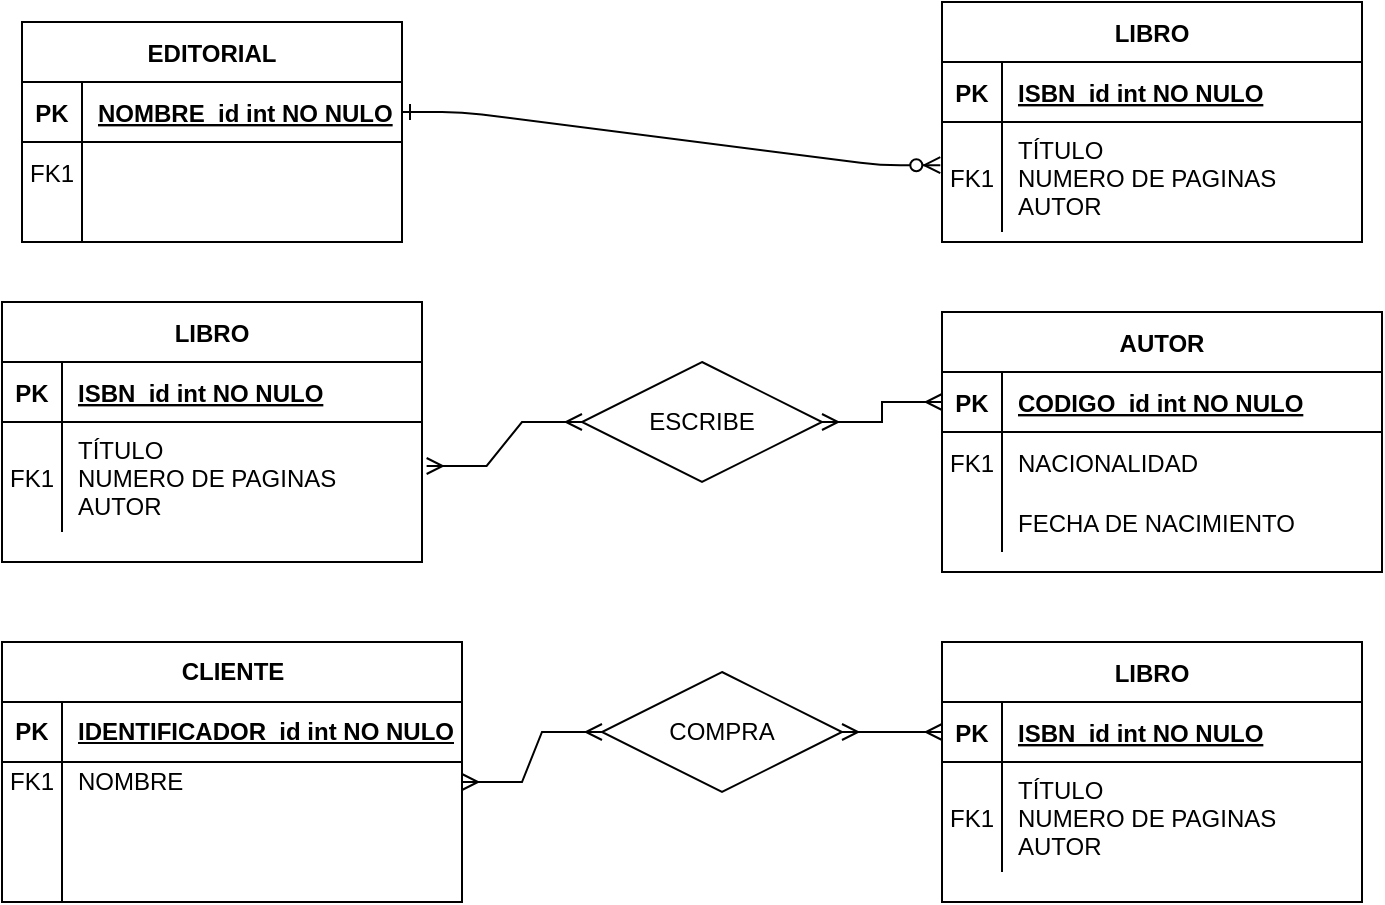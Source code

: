 <mxfile version="24.7.7">
  <diagram id="R2lEEEUBdFMjLlhIrx00" name="Page-1">
    <mxGraphModel dx="1050" dy="522" grid="1" gridSize="10" guides="1" tooltips="1" connect="1" arrows="1" fold="1" page="1" pageScale="1" pageWidth="850" pageHeight="1100" math="0" shadow="0" extFonts="Permanent Marker^https://fonts.googleapis.com/css?family=Permanent+Marker">
      <root>
        <mxCell id="0" />
        <mxCell id="1" parent="0" />
        <mxCell id="x-2X8k5gHNhmVMbeUeTu-1" value="&lt;font style=&quot;vertical-align: inherit;&quot;&gt;&lt;font style=&quot;vertical-align: inherit;&quot;&gt;CLIENTE&lt;/font&gt;&lt;/font&gt;" style="shape=table;startSize=30;container=1;collapsible=1;childLayout=tableLayout;fixedRows=1;rowLines=0;fontStyle=1;align=center;resizeLast=1;html=1;" vertex="1" parent="1">
          <mxGeometry x="40" y="350" width="230" height="130" as="geometry" />
        </mxCell>
        <mxCell id="x-2X8k5gHNhmVMbeUeTu-2" value="" style="shape=tableRow;horizontal=0;startSize=0;swimlaneHead=0;swimlaneBody=0;fillColor=none;collapsible=0;dropTarget=0;points=[[0,0.5],[1,0.5]];portConstraint=eastwest;top=0;left=0;right=0;bottom=1;" vertex="1" parent="x-2X8k5gHNhmVMbeUeTu-1">
          <mxGeometry y="30" width="230" height="30" as="geometry" />
        </mxCell>
        <mxCell id="x-2X8k5gHNhmVMbeUeTu-3" value="PK" style="shape=partialRectangle;connectable=0;fillColor=none;top=0;left=0;bottom=0;right=0;fontStyle=1;overflow=hidden;whiteSpace=wrap;html=1;" vertex="1" parent="x-2X8k5gHNhmVMbeUeTu-2">
          <mxGeometry width="30" height="30" as="geometry">
            <mxRectangle width="30" height="30" as="alternateBounds" />
          </mxGeometry>
        </mxCell>
        <mxCell id="x-2X8k5gHNhmVMbeUeTu-4" value="&lt;span style=&quot;text-wrap: nowrap;&quot;&gt;&lt;font style=&quot;vertical-align: inherit;&quot;&gt;&lt;font style=&quot;vertical-align: inherit;&quot;&gt;IDENTIFICADOR_id int NO NULO&lt;/font&gt;&lt;/font&gt;&lt;/span&gt;" style="shape=partialRectangle;connectable=0;fillColor=none;top=0;left=0;bottom=0;right=0;align=left;spacingLeft=6;fontStyle=5;overflow=hidden;whiteSpace=wrap;html=1;" vertex="1" parent="x-2X8k5gHNhmVMbeUeTu-2">
          <mxGeometry x="30" width="200" height="30" as="geometry">
            <mxRectangle width="200" height="30" as="alternateBounds" />
          </mxGeometry>
        </mxCell>
        <mxCell id="x-2X8k5gHNhmVMbeUeTu-5" value="" style="shape=tableRow;horizontal=0;startSize=0;swimlaneHead=0;swimlaneBody=0;fillColor=none;collapsible=0;dropTarget=0;points=[[0,0.5],[1,0.5]];portConstraint=eastwest;top=0;left=0;right=0;bottom=0;" vertex="1" parent="x-2X8k5gHNhmVMbeUeTu-1">
          <mxGeometry y="60" width="230" height="20" as="geometry" />
        </mxCell>
        <mxCell id="x-2X8k5gHNhmVMbeUeTu-6" value="&lt;font style=&quot;vertical-align: inherit;&quot;&gt;&lt;font style=&quot;vertical-align: inherit;&quot;&gt;FK1&lt;/font&gt;&lt;/font&gt;" style="shape=partialRectangle;connectable=0;fillColor=none;top=0;left=0;bottom=0;right=0;editable=1;overflow=hidden;whiteSpace=wrap;html=1;" vertex="1" parent="x-2X8k5gHNhmVMbeUeTu-5">
          <mxGeometry width="30" height="20" as="geometry">
            <mxRectangle width="30" height="20" as="alternateBounds" />
          </mxGeometry>
        </mxCell>
        <mxCell id="x-2X8k5gHNhmVMbeUeTu-7" value="&lt;font style=&quot;vertical-align: inherit;&quot;&gt;&lt;font style=&quot;vertical-align: inherit;&quot;&gt;NOMBRE&lt;/font&gt;&lt;/font&gt;" style="shape=partialRectangle;connectable=0;fillColor=none;top=0;left=0;bottom=0;right=0;align=left;spacingLeft=6;overflow=hidden;whiteSpace=wrap;html=1;" vertex="1" parent="x-2X8k5gHNhmVMbeUeTu-5">
          <mxGeometry x="30" width="200" height="20" as="geometry">
            <mxRectangle width="200" height="20" as="alternateBounds" />
          </mxGeometry>
        </mxCell>
        <mxCell id="x-2X8k5gHNhmVMbeUeTu-8" value="" style="shape=tableRow;horizontal=0;startSize=0;swimlaneHead=0;swimlaneBody=0;fillColor=none;collapsible=0;dropTarget=0;points=[[0,0.5],[1,0.5]];portConstraint=eastwest;top=0;left=0;right=0;bottom=0;" vertex="1" parent="x-2X8k5gHNhmVMbeUeTu-1">
          <mxGeometry y="80" width="230" height="30" as="geometry" />
        </mxCell>
        <mxCell id="x-2X8k5gHNhmVMbeUeTu-9" value="" style="shape=partialRectangle;connectable=0;fillColor=none;top=0;left=0;bottom=0;right=0;editable=1;overflow=hidden;whiteSpace=wrap;html=1;" vertex="1" parent="x-2X8k5gHNhmVMbeUeTu-8">
          <mxGeometry width="30" height="30" as="geometry">
            <mxRectangle width="30" height="30" as="alternateBounds" />
          </mxGeometry>
        </mxCell>
        <mxCell id="x-2X8k5gHNhmVMbeUeTu-10" value="" style="shape=partialRectangle;connectable=0;fillColor=none;top=0;left=0;bottom=0;right=0;align=left;spacingLeft=6;overflow=hidden;whiteSpace=wrap;html=1;" vertex="1" parent="x-2X8k5gHNhmVMbeUeTu-8">
          <mxGeometry x="30" width="200" height="30" as="geometry">
            <mxRectangle width="200" height="30" as="alternateBounds" />
          </mxGeometry>
        </mxCell>
        <mxCell id="x-2X8k5gHNhmVMbeUeTu-11" value="" style="shape=tableRow;horizontal=0;startSize=0;swimlaneHead=0;swimlaneBody=0;fillColor=none;collapsible=0;dropTarget=0;points=[[0,0.5],[1,0.5]];portConstraint=eastwest;top=0;left=0;right=0;bottom=0;" vertex="1" parent="x-2X8k5gHNhmVMbeUeTu-1">
          <mxGeometry y="110" width="230" height="20" as="geometry" />
        </mxCell>
        <mxCell id="x-2X8k5gHNhmVMbeUeTu-12" value="" style="shape=partialRectangle;connectable=0;fillColor=none;top=0;left=0;bottom=0;right=0;editable=1;overflow=hidden;whiteSpace=wrap;html=1;" vertex="1" parent="x-2X8k5gHNhmVMbeUeTu-11">
          <mxGeometry width="30" height="20" as="geometry">
            <mxRectangle width="30" height="20" as="alternateBounds" />
          </mxGeometry>
        </mxCell>
        <mxCell id="x-2X8k5gHNhmVMbeUeTu-13" value="" style="shape=partialRectangle;connectable=0;fillColor=none;top=0;left=0;bottom=0;right=0;align=left;spacingLeft=6;overflow=hidden;whiteSpace=wrap;html=1;" vertex="1" parent="x-2X8k5gHNhmVMbeUeTu-11">
          <mxGeometry x="30" width="200" height="20" as="geometry">
            <mxRectangle width="200" height="20" as="alternateBounds" />
          </mxGeometry>
        </mxCell>
        <mxCell id="x-2X8k5gHNhmVMbeUeTu-14" value="EDITORIAL" style="shape=table;startSize=30;container=1;collapsible=1;childLayout=tableLayout;fixedRows=1;rowLines=0;fontStyle=1;align=center;resizeLast=1;" vertex="1" parent="1">
          <mxGeometry x="50" y="40" width="190" height="110" as="geometry" />
        </mxCell>
        <mxCell id="x-2X8k5gHNhmVMbeUeTu-15" value="" style="shape=partialRectangle;collapsible=0;dropTarget=0;pointerEvents=0;fillColor=none;points=[[0,0.5],[1,0.5]];portConstraint=eastwest;top=0;left=0;right=0;bottom=1;" vertex="1" parent="x-2X8k5gHNhmVMbeUeTu-14">
          <mxGeometry y="30" width="190" height="30" as="geometry" />
        </mxCell>
        <mxCell id="x-2X8k5gHNhmVMbeUeTu-16" value="PK" style="shape=partialRectangle;overflow=hidden;connectable=0;fillColor=none;top=0;left=0;bottom=0;right=0;fontStyle=1;" vertex="1" parent="x-2X8k5gHNhmVMbeUeTu-15">
          <mxGeometry width="30" height="30" as="geometry">
            <mxRectangle width="30" height="30" as="alternateBounds" />
          </mxGeometry>
        </mxCell>
        <mxCell id="x-2X8k5gHNhmVMbeUeTu-17" value="NOMBRE_id int NO NULO" style="shape=partialRectangle;overflow=hidden;connectable=0;fillColor=none;top=0;left=0;bottom=0;right=0;align=left;spacingLeft=6;fontStyle=5;" vertex="1" parent="x-2X8k5gHNhmVMbeUeTu-15">
          <mxGeometry x="30" width="160" height="30" as="geometry">
            <mxRectangle width="160" height="30" as="alternateBounds" />
          </mxGeometry>
        </mxCell>
        <mxCell id="x-2X8k5gHNhmVMbeUeTu-18" value="" style="shape=partialRectangle;collapsible=0;dropTarget=0;pointerEvents=0;fillColor=none;points=[[0,0.5],[1,0.5]];portConstraint=eastwest;top=0;left=0;right=0;bottom=0;" vertex="1" parent="x-2X8k5gHNhmVMbeUeTu-14">
          <mxGeometry y="60" width="190" height="30" as="geometry" />
        </mxCell>
        <mxCell id="x-2X8k5gHNhmVMbeUeTu-19" value="FK1" style="shape=partialRectangle;overflow=hidden;connectable=0;fillColor=none;top=0;left=0;bottom=0;right=0;" vertex="1" parent="x-2X8k5gHNhmVMbeUeTu-18">
          <mxGeometry width="30" height="30" as="geometry">
            <mxRectangle width="30" height="30" as="alternateBounds" />
          </mxGeometry>
        </mxCell>
        <mxCell id="x-2X8k5gHNhmVMbeUeTu-20" value="" style="shape=partialRectangle;overflow=hidden;connectable=0;fillColor=none;top=0;left=0;bottom=0;right=0;align=left;spacingLeft=6;" vertex="1" parent="x-2X8k5gHNhmVMbeUeTu-18">
          <mxGeometry x="30" width="160" height="30" as="geometry">
            <mxRectangle width="160" height="30" as="alternateBounds" />
          </mxGeometry>
        </mxCell>
        <mxCell id="x-2X8k5gHNhmVMbeUeTu-21" value="" style="shape=partialRectangle;collapsible=0;dropTarget=0;pointerEvents=0;fillColor=none;points=[[0,0.5],[1,0.5]];portConstraint=eastwest;top=0;left=0;right=0;bottom=0;" vertex="1" parent="x-2X8k5gHNhmVMbeUeTu-14">
          <mxGeometry y="90" width="190" height="20" as="geometry" />
        </mxCell>
        <mxCell id="x-2X8k5gHNhmVMbeUeTu-22" value="" style="shape=partialRectangle;overflow=hidden;connectable=0;fillColor=none;top=0;left=0;bottom=0;right=0;" vertex="1" parent="x-2X8k5gHNhmVMbeUeTu-21">
          <mxGeometry width="30" height="20" as="geometry">
            <mxRectangle width="30" height="20" as="alternateBounds" />
          </mxGeometry>
        </mxCell>
        <mxCell id="x-2X8k5gHNhmVMbeUeTu-23" value="" style="shape=partialRectangle;overflow=hidden;connectable=0;fillColor=none;top=0;left=0;bottom=0;right=0;align=left;spacingLeft=6;" vertex="1" parent="x-2X8k5gHNhmVMbeUeTu-21">
          <mxGeometry x="30" width="160" height="20" as="geometry">
            <mxRectangle width="160" height="20" as="alternateBounds" />
          </mxGeometry>
        </mxCell>
        <mxCell id="x-2X8k5gHNhmVMbeUeTu-24" value="LIBRO" style="shape=table;startSize=30;container=1;collapsible=1;childLayout=tableLayout;fixedRows=1;rowLines=0;fontStyle=1;align=center;resizeLast=1;" vertex="1" parent="1">
          <mxGeometry x="510" y="30" width="210" height="120" as="geometry" />
        </mxCell>
        <mxCell id="x-2X8k5gHNhmVMbeUeTu-25" value="" style="shape=partialRectangle;collapsible=0;dropTarget=0;pointerEvents=0;fillColor=none;points=[[0,0.5],[1,0.5]];portConstraint=eastwest;top=0;left=0;right=0;bottom=1;" vertex="1" parent="x-2X8k5gHNhmVMbeUeTu-24">
          <mxGeometry y="30" width="210" height="30" as="geometry" />
        </mxCell>
        <mxCell id="x-2X8k5gHNhmVMbeUeTu-26" value="PK" style="shape=partialRectangle;overflow=hidden;connectable=0;fillColor=none;top=0;left=0;bottom=0;right=0;fontStyle=1;" vertex="1" parent="x-2X8k5gHNhmVMbeUeTu-25">
          <mxGeometry width="30" height="30" as="geometry">
            <mxRectangle width="30" height="30" as="alternateBounds" />
          </mxGeometry>
        </mxCell>
        <mxCell id="x-2X8k5gHNhmVMbeUeTu-27" value="ISBN_id int NO NULO" style="shape=partialRectangle;overflow=hidden;connectable=0;fillColor=none;top=0;left=0;bottom=0;right=0;align=left;spacingLeft=6;fontStyle=5;" vertex="1" parent="x-2X8k5gHNhmVMbeUeTu-25">
          <mxGeometry x="30" width="180" height="30" as="geometry">
            <mxRectangle width="180" height="30" as="alternateBounds" />
          </mxGeometry>
        </mxCell>
        <mxCell id="x-2X8k5gHNhmVMbeUeTu-28" value="" style="shape=partialRectangle;collapsible=0;dropTarget=0;pointerEvents=0;fillColor=none;points=[[0,0.5],[1,0.5]];portConstraint=eastwest;top=0;left=0;right=0;bottom=0;" vertex="1" parent="x-2X8k5gHNhmVMbeUeTu-24">
          <mxGeometry y="60" width="210" height="55" as="geometry" />
        </mxCell>
        <mxCell id="x-2X8k5gHNhmVMbeUeTu-29" value="FK1" style="shape=partialRectangle;overflow=hidden;connectable=0;fillColor=none;top=0;left=0;bottom=0;right=0;" vertex="1" parent="x-2X8k5gHNhmVMbeUeTu-28">
          <mxGeometry width="30" height="55" as="geometry">
            <mxRectangle width="30" height="55" as="alternateBounds" />
          </mxGeometry>
        </mxCell>
        <mxCell id="x-2X8k5gHNhmVMbeUeTu-30" value="TÍTULO&#xa;NUMERO DE PAGINAS&#xa;AUTOR" style="shape=partialRectangle;overflow=hidden;connectable=0;fillColor=none;top=0;left=0;bottom=0;right=0;align=left;spacingLeft=6;" vertex="1" parent="x-2X8k5gHNhmVMbeUeTu-28">
          <mxGeometry x="30" width="180" height="55" as="geometry">
            <mxRectangle width="180" height="55" as="alternateBounds" />
          </mxGeometry>
        </mxCell>
        <mxCell id="x-2X8k5gHNhmVMbeUeTu-31" value="" style="edgeStyle=entityRelationEdgeStyle;endArrow=ERzeroToMany;startArrow=ERone;endFill=1;startFill=0;entryX=-0.004;entryY=0.393;entryDx=0;entryDy=0;entryPerimeter=0;exitX=1;exitY=0.5;exitDx=0;exitDy=0;" edge="1" parent="1" source="x-2X8k5gHNhmVMbeUeTu-15" target="x-2X8k5gHNhmVMbeUeTu-28">
          <mxGeometry width="100" height="100" relative="1" as="geometry">
            <mxPoint x="260" y="-225" as="sourcePoint" />
            <mxPoint x="340" y="-195" as="targetPoint" />
          </mxGeometry>
        </mxCell>
        <mxCell id="x-2X8k5gHNhmVMbeUeTu-32" value="LIBRO" style="shape=table;startSize=30;container=1;collapsible=1;childLayout=tableLayout;fixedRows=1;rowLines=0;fontStyle=1;align=center;resizeLast=1;" vertex="1" parent="1">
          <mxGeometry x="40" y="180" width="210" height="130" as="geometry" />
        </mxCell>
        <mxCell id="x-2X8k5gHNhmVMbeUeTu-33" value="" style="shape=partialRectangle;collapsible=0;dropTarget=0;pointerEvents=0;fillColor=none;points=[[0,0.5],[1,0.5]];portConstraint=eastwest;top=0;left=0;right=0;bottom=1;" vertex="1" parent="x-2X8k5gHNhmVMbeUeTu-32">
          <mxGeometry y="30" width="210" height="30" as="geometry" />
        </mxCell>
        <mxCell id="x-2X8k5gHNhmVMbeUeTu-34" value="PK" style="shape=partialRectangle;overflow=hidden;connectable=0;fillColor=none;top=0;left=0;bottom=0;right=0;fontStyle=1;" vertex="1" parent="x-2X8k5gHNhmVMbeUeTu-33">
          <mxGeometry width="30" height="30" as="geometry">
            <mxRectangle width="30" height="30" as="alternateBounds" />
          </mxGeometry>
        </mxCell>
        <mxCell id="x-2X8k5gHNhmVMbeUeTu-35" value="ISBN_id int NO NULO" style="shape=partialRectangle;overflow=hidden;connectable=0;fillColor=none;top=0;left=0;bottom=0;right=0;align=left;spacingLeft=6;fontStyle=5;" vertex="1" parent="x-2X8k5gHNhmVMbeUeTu-33">
          <mxGeometry x="30" width="180" height="30" as="geometry">
            <mxRectangle width="180" height="30" as="alternateBounds" />
          </mxGeometry>
        </mxCell>
        <mxCell id="x-2X8k5gHNhmVMbeUeTu-36" value="" style="shape=partialRectangle;collapsible=0;dropTarget=0;pointerEvents=0;fillColor=none;points=[[0,0.5],[1,0.5]];portConstraint=eastwest;top=0;left=0;right=0;bottom=0;" vertex="1" parent="x-2X8k5gHNhmVMbeUeTu-32">
          <mxGeometry y="60" width="210" height="55" as="geometry" />
        </mxCell>
        <mxCell id="x-2X8k5gHNhmVMbeUeTu-37" value="FK1" style="shape=partialRectangle;overflow=hidden;connectable=0;fillColor=none;top=0;left=0;bottom=0;right=0;" vertex="1" parent="x-2X8k5gHNhmVMbeUeTu-36">
          <mxGeometry width="30" height="55" as="geometry">
            <mxRectangle width="30" height="55" as="alternateBounds" />
          </mxGeometry>
        </mxCell>
        <mxCell id="x-2X8k5gHNhmVMbeUeTu-38" value="TÍTULO&#xa;NUMERO DE PAGINAS&#xa;AUTOR" style="shape=partialRectangle;overflow=hidden;connectable=0;fillColor=none;top=0;left=0;bottom=0;right=0;align=left;spacingLeft=6;" vertex="1" parent="x-2X8k5gHNhmVMbeUeTu-36">
          <mxGeometry x="30" width="180" height="55" as="geometry">
            <mxRectangle width="180" height="55" as="alternateBounds" />
          </mxGeometry>
        </mxCell>
        <mxCell id="x-2X8k5gHNhmVMbeUeTu-39" value="AUTOR" style="shape=table;startSize=30;container=1;collapsible=1;childLayout=tableLayout;fixedRows=1;rowLines=0;fontStyle=1;align=center;resizeLast=1;" vertex="1" parent="1">
          <mxGeometry x="510" y="185" width="220" height="130" as="geometry" />
        </mxCell>
        <mxCell id="x-2X8k5gHNhmVMbeUeTu-40" value="" style="shape=partialRectangle;collapsible=0;dropTarget=0;pointerEvents=0;fillColor=none;points=[[0,0.5],[1,0.5]];portConstraint=eastwest;top=0;left=0;right=0;bottom=1;" vertex="1" parent="x-2X8k5gHNhmVMbeUeTu-39">
          <mxGeometry y="30" width="220" height="30" as="geometry" />
        </mxCell>
        <mxCell id="x-2X8k5gHNhmVMbeUeTu-41" value="PK" style="shape=partialRectangle;overflow=hidden;connectable=0;fillColor=none;top=0;left=0;bottom=0;right=0;fontStyle=1;" vertex="1" parent="x-2X8k5gHNhmVMbeUeTu-40">
          <mxGeometry width="30" height="30" as="geometry">
            <mxRectangle width="30" height="30" as="alternateBounds" />
          </mxGeometry>
        </mxCell>
        <mxCell id="x-2X8k5gHNhmVMbeUeTu-42" value="CODIGO_id int NO NULO" style="shape=partialRectangle;overflow=hidden;connectable=0;fillColor=none;top=0;left=0;bottom=0;right=0;align=left;spacingLeft=6;fontStyle=5;" vertex="1" parent="x-2X8k5gHNhmVMbeUeTu-40">
          <mxGeometry x="30" width="190" height="30" as="geometry">
            <mxRectangle width="190" height="30" as="alternateBounds" />
          </mxGeometry>
        </mxCell>
        <mxCell id="x-2X8k5gHNhmVMbeUeTu-43" value="" style="shape=partialRectangle;collapsible=0;dropTarget=0;pointerEvents=0;fillColor=none;points=[[0,0.5],[1,0.5]];portConstraint=eastwest;top=0;left=0;right=0;bottom=0;" vertex="1" parent="x-2X8k5gHNhmVMbeUeTu-39">
          <mxGeometry y="60" width="220" height="30" as="geometry" />
        </mxCell>
        <mxCell id="x-2X8k5gHNhmVMbeUeTu-44" value="FK1" style="shape=partialRectangle;overflow=hidden;connectable=0;fillColor=none;top=0;left=0;bottom=0;right=0;" vertex="1" parent="x-2X8k5gHNhmVMbeUeTu-43">
          <mxGeometry width="30" height="30" as="geometry">
            <mxRectangle width="30" height="30" as="alternateBounds" />
          </mxGeometry>
        </mxCell>
        <mxCell id="x-2X8k5gHNhmVMbeUeTu-45" value="NACIONALIDAD" style="shape=partialRectangle;overflow=hidden;connectable=0;fillColor=none;top=0;left=0;bottom=0;right=0;align=left;spacingLeft=6;" vertex="1" parent="x-2X8k5gHNhmVMbeUeTu-43">
          <mxGeometry x="30" width="190" height="30" as="geometry">
            <mxRectangle width="190" height="30" as="alternateBounds" />
          </mxGeometry>
        </mxCell>
        <mxCell id="x-2X8k5gHNhmVMbeUeTu-46" value="" style="shape=partialRectangle;collapsible=0;dropTarget=0;pointerEvents=0;fillColor=none;points=[[0,0.5],[1,0.5]];portConstraint=eastwest;top=0;left=0;right=0;bottom=0;" vertex="1" parent="x-2X8k5gHNhmVMbeUeTu-39">
          <mxGeometry y="90" width="220" height="30" as="geometry" />
        </mxCell>
        <mxCell id="x-2X8k5gHNhmVMbeUeTu-47" value="" style="shape=partialRectangle;overflow=hidden;connectable=0;fillColor=none;top=0;left=0;bottom=0;right=0;" vertex="1" parent="x-2X8k5gHNhmVMbeUeTu-46">
          <mxGeometry width="30" height="30" as="geometry">
            <mxRectangle width="30" height="30" as="alternateBounds" />
          </mxGeometry>
        </mxCell>
        <mxCell id="x-2X8k5gHNhmVMbeUeTu-48" value="FECHA DE NACIMIENTO" style="shape=partialRectangle;overflow=hidden;connectable=0;fillColor=none;top=0;left=0;bottom=0;right=0;align=left;spacingLeft=6;" vertex="1" parent="x-2X8k5gHNhmVMbeUeTu-46">
          <mxGeometry x="30" width="190" height="30" as="geometry">
            <mxRectangle width="190" height="30" as="alternateBounds" />
          </mxGeometry>
        </mxCell>
        <mxCell id="x-2X8k5gHNhmVMbeUeTu-49" value="" style="edgeStyle=entityRelationEdgeStyle;fontSize=12;html=1;endArrow=ERmany;startArrow=ERmany;rounded=0;entryX=0;entryY=0.5;entryDx=0;entryDy=0;exitX=1;exitY=0.5;exitDx=0;exitDy=0;" edge="1" parent="1" source="x-2X8k5gHNhmVMbeUeTu-58" target="x-2X8k5gHNhmVMbeUeTu-40">
          <mxGeometry width="100" height="100" relative="1" as="geometry">
            <mxPoint x="441" y="285" as="sourcePoint" />
            <mxPoint x="470" y="270" as="targetPoint" />
          </mxGeometry>
        </mxCell>
        <mxCell id="x-2X8k5gHNhmVMbeUeTu-50" value="LIBRO" style="shape=table;startSize=30;container=1;collapsible=1;childLayout=tableLayout;fixedRows=1;rowLines=0;fontStyle=1;align=center;resizeLast=1;" vertex="1" parent="1">
          <mxGeometry x="510" y="350" width="210" height="130" as="geometry" />
        </mxCell>
        <mxCell id="x-2X8k5gHNhmVMbeUeTu-51" value="" style="shape=partialRectangle;collapsible=0;dropTarget=0;pointerEvents=0;fillColor=none;points=[[0,0.5],[1,0.5]];portConstraint=eastwest;top=0;left=0;right=0;bottom=1;" vertex="1" parent="x-2X8k5gHNhmVMbeUeTu-50">
          <mxGeometry y="30" width="210" height="30" as="geometry" />
        </mxCell>
        <mxCell id="x-2X8k5gHNhmVMbeUeTu-52" value="PK" style="shape=partialRectangle;overflow=hidden;connectable=0;fillColor=none;top=0;left=0;bottom=0;right=0;fontStyle=1;" vertex="1" parent="x-2X8k5gHNhmVMbeUeTu-51">
          <mxGeometry width="30" height="30" as="geometry">
            <mxRectangle width="30" height="30" as="alternateBounds" />
          </mxGeometry>
        </mxCell>
        <mxCell id="x-2X8k5gHNhmVMbeUeTu-53" value="ISBN_id int NO NULO" style="shape=partialRectangle;overflow=hidden;connectable=0;fillColor=none;top=0;left=0;bottom=0;right=0;align=left;spacingLeft=6;fontStyle=5;" vertex="1" parent="x-2X8k5gHNhmVMbeUeTu-51">
          <mxGeometry x="30" width="180" height="30" as="geometry">
            <mxRectangle width="180" height="30" as="alternateBounds" />
          </mxGeometry>
        </mxCell>
        <mxCell id="x-2X8k5gHNhmVMbeUeTu-54" value="" style="shape=partialRectangle;collapsible=0;dropTarget=0;pointerEvents=0;fillColor=none;points=[[0,0.5],[1,0.5]];portConstraint=eastwest;top=0;left=0;right=0;bottom=0;" vertex="1" parent="x-2X8k5gHNhmVMbeUeTu-50">
          <mxGeometry y="60" width="210" height="55" as="geometry" />
        </mxCell>
        <mxCell id="x-2X8k5gHNhmVMbeUeTu-55" value="FK1" style="shape=partialRectangle;overflow=hidden;connectable=0;fillColor=none;top=0;left=0;bottom=0;right=0;" vertex="1" parent="x-2X8k5gHNhmVMbeUeTu-54">
          <mxGeometry width="30" height="55" as="geometry">
            <mxRectangle width="30" height="55" as="alternateBounds" />
          </mxGeometry>
        </mxCell>
        <mxCell id="x-2X8k5gHNhmVMbeUeTu-56" value="TÍTULO&#xa;NUMERO DE PAGINAS&#xa;AUTOR" style="shape=partialRectangle;overflow=hidden;connectable=0;fillColor=none;top=0;left=0;bottom=0;right=0;align=left;spacingLeft=6;" vertex="1" parent="x-2X8k5gHNhmVMbeUeTu-54">
          <mxGeometry x="30" width="180" height="55" as="geometry">
            <mxRectangle width="180" height="55" as="alternateBounds" />
          </mxGeometry>
        </mxCell>
        <mxCell id="x-2X8k5gHNhmVMbeUeTu-57" value="" style="edgeStyle=entityRelationEdgeStyle;fontSize=12;html=1;endArrow=ERmany;startArrow=ERmany;rounded=0;exitX=1;exitY=0.5;exitDx=0;exitDy=0;entryX=0;entryY=0.5;entryDx=0;entryDy=0;" edge="1" parent="1" source="x-2X8k5gHNhmVMbeUeTu-60" target="x-2X8k5gHNhmVMbeUeTu-51">
          <mxGeometry width="100" height="100" relative="1" as="geometry">
            <mxPoint x="370" y="470" as="sourcePoint" />
            <mxPoint x="470" y="370" as="targetPoint" />
          </mxGeometry>
        </mxCell>
        <mxCell id="x-2X8k5gHNhmVMbeUeTu-59" value="" style="edgeStyle=entityRelationEdgeStyle;fontSize=12;html=1;endArrow=ERmany;startArrow=ERmany;rounded=0;exitX=1.011;exitY=0.4;exitDx=0;exitDy=0;entryX=0;entryY=0.5;entryDx=0;entryDy=0;exitPerimeter=0;" edge="1" parent="1" source="x-2X8k5gHNhmVMbeUeTu-36" target="x-2X8k5gHNhmVMbeUeTu-58">
          <mxGeometry width="100" height="100" relative="1" as="geometry">
            <mxPoint x="252" y="312" as="sourcePoint" />
            <mxPoint x="510" y="265" as="targetPoint" />
          </mxGeometry>
        </mxCell>
        <mxCell id="x-2X8k5gHNhmVMbeUeTu-58" value="&lt;font style=&quot;vertical-align: inherit;&quot;&gt;&lt;font style=&quot;vertical-align: inherit;&quot;&gt;&lt;font style=&quot;vertical-align: inherit;&quot;&gt;&lt;font style=&quot;vertical-align: inherit;&quot;&gt;ESCRIBE&lt;/font&gt;&lt;/font&gt;&lt;/font&gt;&lt;/font&gt;" style="shape=rhombus;perimeter=rhombusPerimeter;whiteSpace=wrap;html=1;align=center;" vertex="1" parent="1">
          <mxGeometry x="330" y="210" width="120" height="60" as="geometry" />
        </mxCell>
        <mxCell id="x-2X8k5gHNhmVMbeUeTu-61" value="" style="edgeStyle=entityRelationEdgeStyle;fontSize=12;html=1;endArrow=ERmany;startArrow=ERmany;rounded=0;exitX=1;exitY=0.5;exitDx=0;exitDy=0;entryX=0;entryY=0.5;entryDx=0;entryDy=0;" edge="1" parent="1" source="x-2X8k5gHNhmVMbeUeTu-5" target="x-2X8k5gHNhmVMbeUeTu-60">
          <mxGeometry width="100" height="100" relative="1" as="geometry">
            <mxPoint x="270" y="480" as="sourcePoint" />
            <mxPoint x="510" y="455" as="targetPoint" />
          </mxGeometry>
        </mxCell>
        <mxCell id="x-2X8k5gHNhmVMbeUeTu-60" value="&lt;font style=&quot;vertical-align: inherit;&quot;&gt;&lt;font style=&quot;vertical-align: inherit;&quot;&gt;&lt;font style=&quot;vertical-align: inherit;&quot;&gt;&lt;font style=&quot;vertical-align: inherit;&quot;&gt;COMPRA&lt;/font&gt;&lt;/font&gt;&lt;/font&gt;&lt;/font&gt;" style="shape=rhombus;perimeter=rhombusPerimeter;whiteSpace=wrap;html=1;align=center;" vertex="1" parent="1">
          <mxGeometry x="340" y="365" width="120" height="60" as="geometry" />
        </mxCell>
      </root>
    </mxGraphModel>
  </diagram>
</mxfile>
